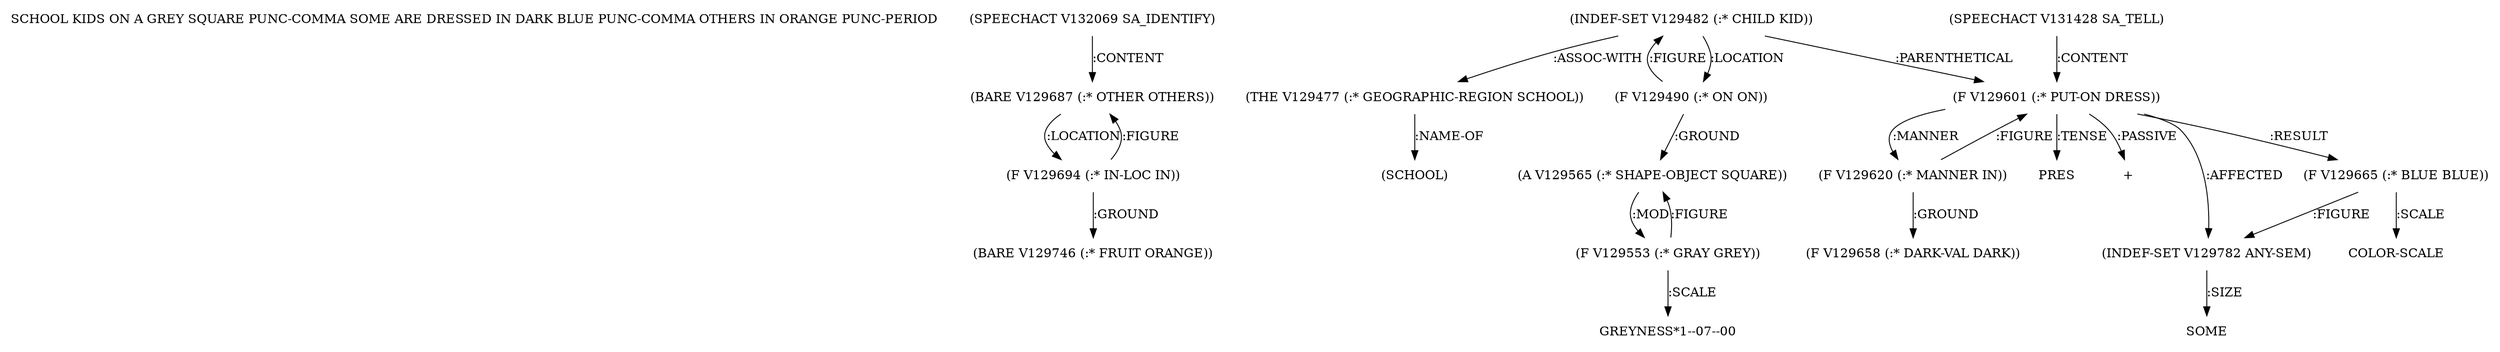 digraph Terms {
  node [shape=none]
  "SCHOOL KIDS ON A GREY SQUARE PUNC-COMMA SOME ARE DRESSED IN DARK BLUE PUNC-COMMA OTHERS IN ORANGE PUNC-PERIOD"
  "V132069" [label="(SPEECHACT V132069 SA_IDENTIFY)"]
  "V132069" -> "V129687" [label=":CONTENT"]
  "V129687" [label="(BARE V129687 (:* OTHER OTHERS))"]
  "V129687" -> "V129694" [label=":LOCATION"]
  "V129694" [label="(F V129694 (:* IN-LOC IN))"]
  "V129694" -> "V129746" [label=":GROUND"]
  "V129694" -> "V129687" [label=":FIGURE"]
  "V129746" [label="(BARE V129746 (:* FRUIT ORANGE))"]
  "V129482" [label="(INDEF-SET V129482 (:* CHILD KID))"]
  "V129482" -> "V129601" [label=":PARENTHETICAL"]
  "V129482" -> "V129477" [label=":ASSOC-WITH"]
  "V129482" -> "V129490" [label=":LOCATION"]
  "V129477" [label="(THE V129477 (:* GEOGRAPHIC-REGION SCHOOL))"]
  "V129477" -> "NT141229" [label=":NAME-OF"]
  "NT141229" [label="(SCHOOL)"]
  "V129490" [label="(F V129490 (:* ON ON))"]
  "V129490" -> "V129565" [label=":GROUND"]
  "V129490" -> "V129482" [label=":FIGURE"]
  "V129565" [label="(A V129565 (:* SHAPE-OBJECT SQUARE))"]
  "V129565" -> "V129553" [label=":MOD"]
  "V129553" [label="(F V129553 (:* GRAY GREY))"]
  "V129553" -> "V129565" [label=":FIGURE"]
  "V129553" -> "NT141230" [label=":SCALE"]
  "NT141230" [label="GREYNESS*1--07--00"]
  "V131428" [label="(SPEECHACT V131428 SA_TELL)"]
  "V131428" -> "V129601" [label=":CONTENT"]
  "V129601" [label="(F V129601 (:* PUT-ON DRESS))"]
  "V129601" -> "V129665" [label=":RESULT"]
  "V129601" -> "V129782" [label=":AFFECTED"]
  "V129601" -> "V129620" [label=":MANNER"]
  "V129601" -> "NT141231" [label=":TENSE"]
  "NT141231" [label="PRES"]
  "V129601" -> "NT141232" [label=":PASSIVE"]
  "NT141232" [label="+"]
  "V129782" [label="(INDEF-SET V129782 ANY-SEM)"]
  "V129782" -> "NT141233" [label=":SIZE"]
  "NT141233" [label="SOME"]
  "V129620" [label="(F V129620 (:* MANNER IN))"]
  "V129620" -> "V129658" [label=":GROUND"]
  "V129620" -> "V129601" [label=":FIGURE"]
  "V129658" [label="(F V129658 (:* DARK-VAL DARK))"]
  "V129665" [label="(F V129665 (:* BLUE BLUE))"]
  "V129665" -> "V129782" [label=":FIGURE"]
  "V129665" -> "NT141234" [label=":SCALE"]
  "NT141234" [label="COLOR-SCALE"]
}
